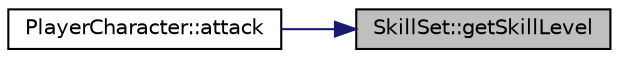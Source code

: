 digraph "SkillSet::getSkillLevel"
{
 // LATEX_PDF_SIZE
  edge [fontname="Helvetica",fontsize="10",labelfontname="Helvetica",labelfontsize="10"];
  node [fontname="Helvetica",fontsize="10",shape=record];
  rankdir="RL";
  Node1 [label="SkillSet::getSkillLevel",height=0.2,width=0.4,color="black", fillcolor="grey75", style="filled", fontcolor="black",tooltip="Returns the level of the skill calculated based on the current xp in the skill. Returns nullopt if th..."];
  Node1 -> Node2 [dir="back",color="midnightblue",fontsize="10",style="solid",fontname="Helvetica"];
  Node2 [label="PlayerCharacter::attack",height=0.2,width=0.4,color="black", fillcolor="white", style="filled",URL="$classPlayerCharacter.html#a48c9398c4d91b8adb78a7fe2a8ad9ddf",tooltip="Performs player's attack on target entity. Calculates hit chance and damage, and on succesful hit app..."];
}
